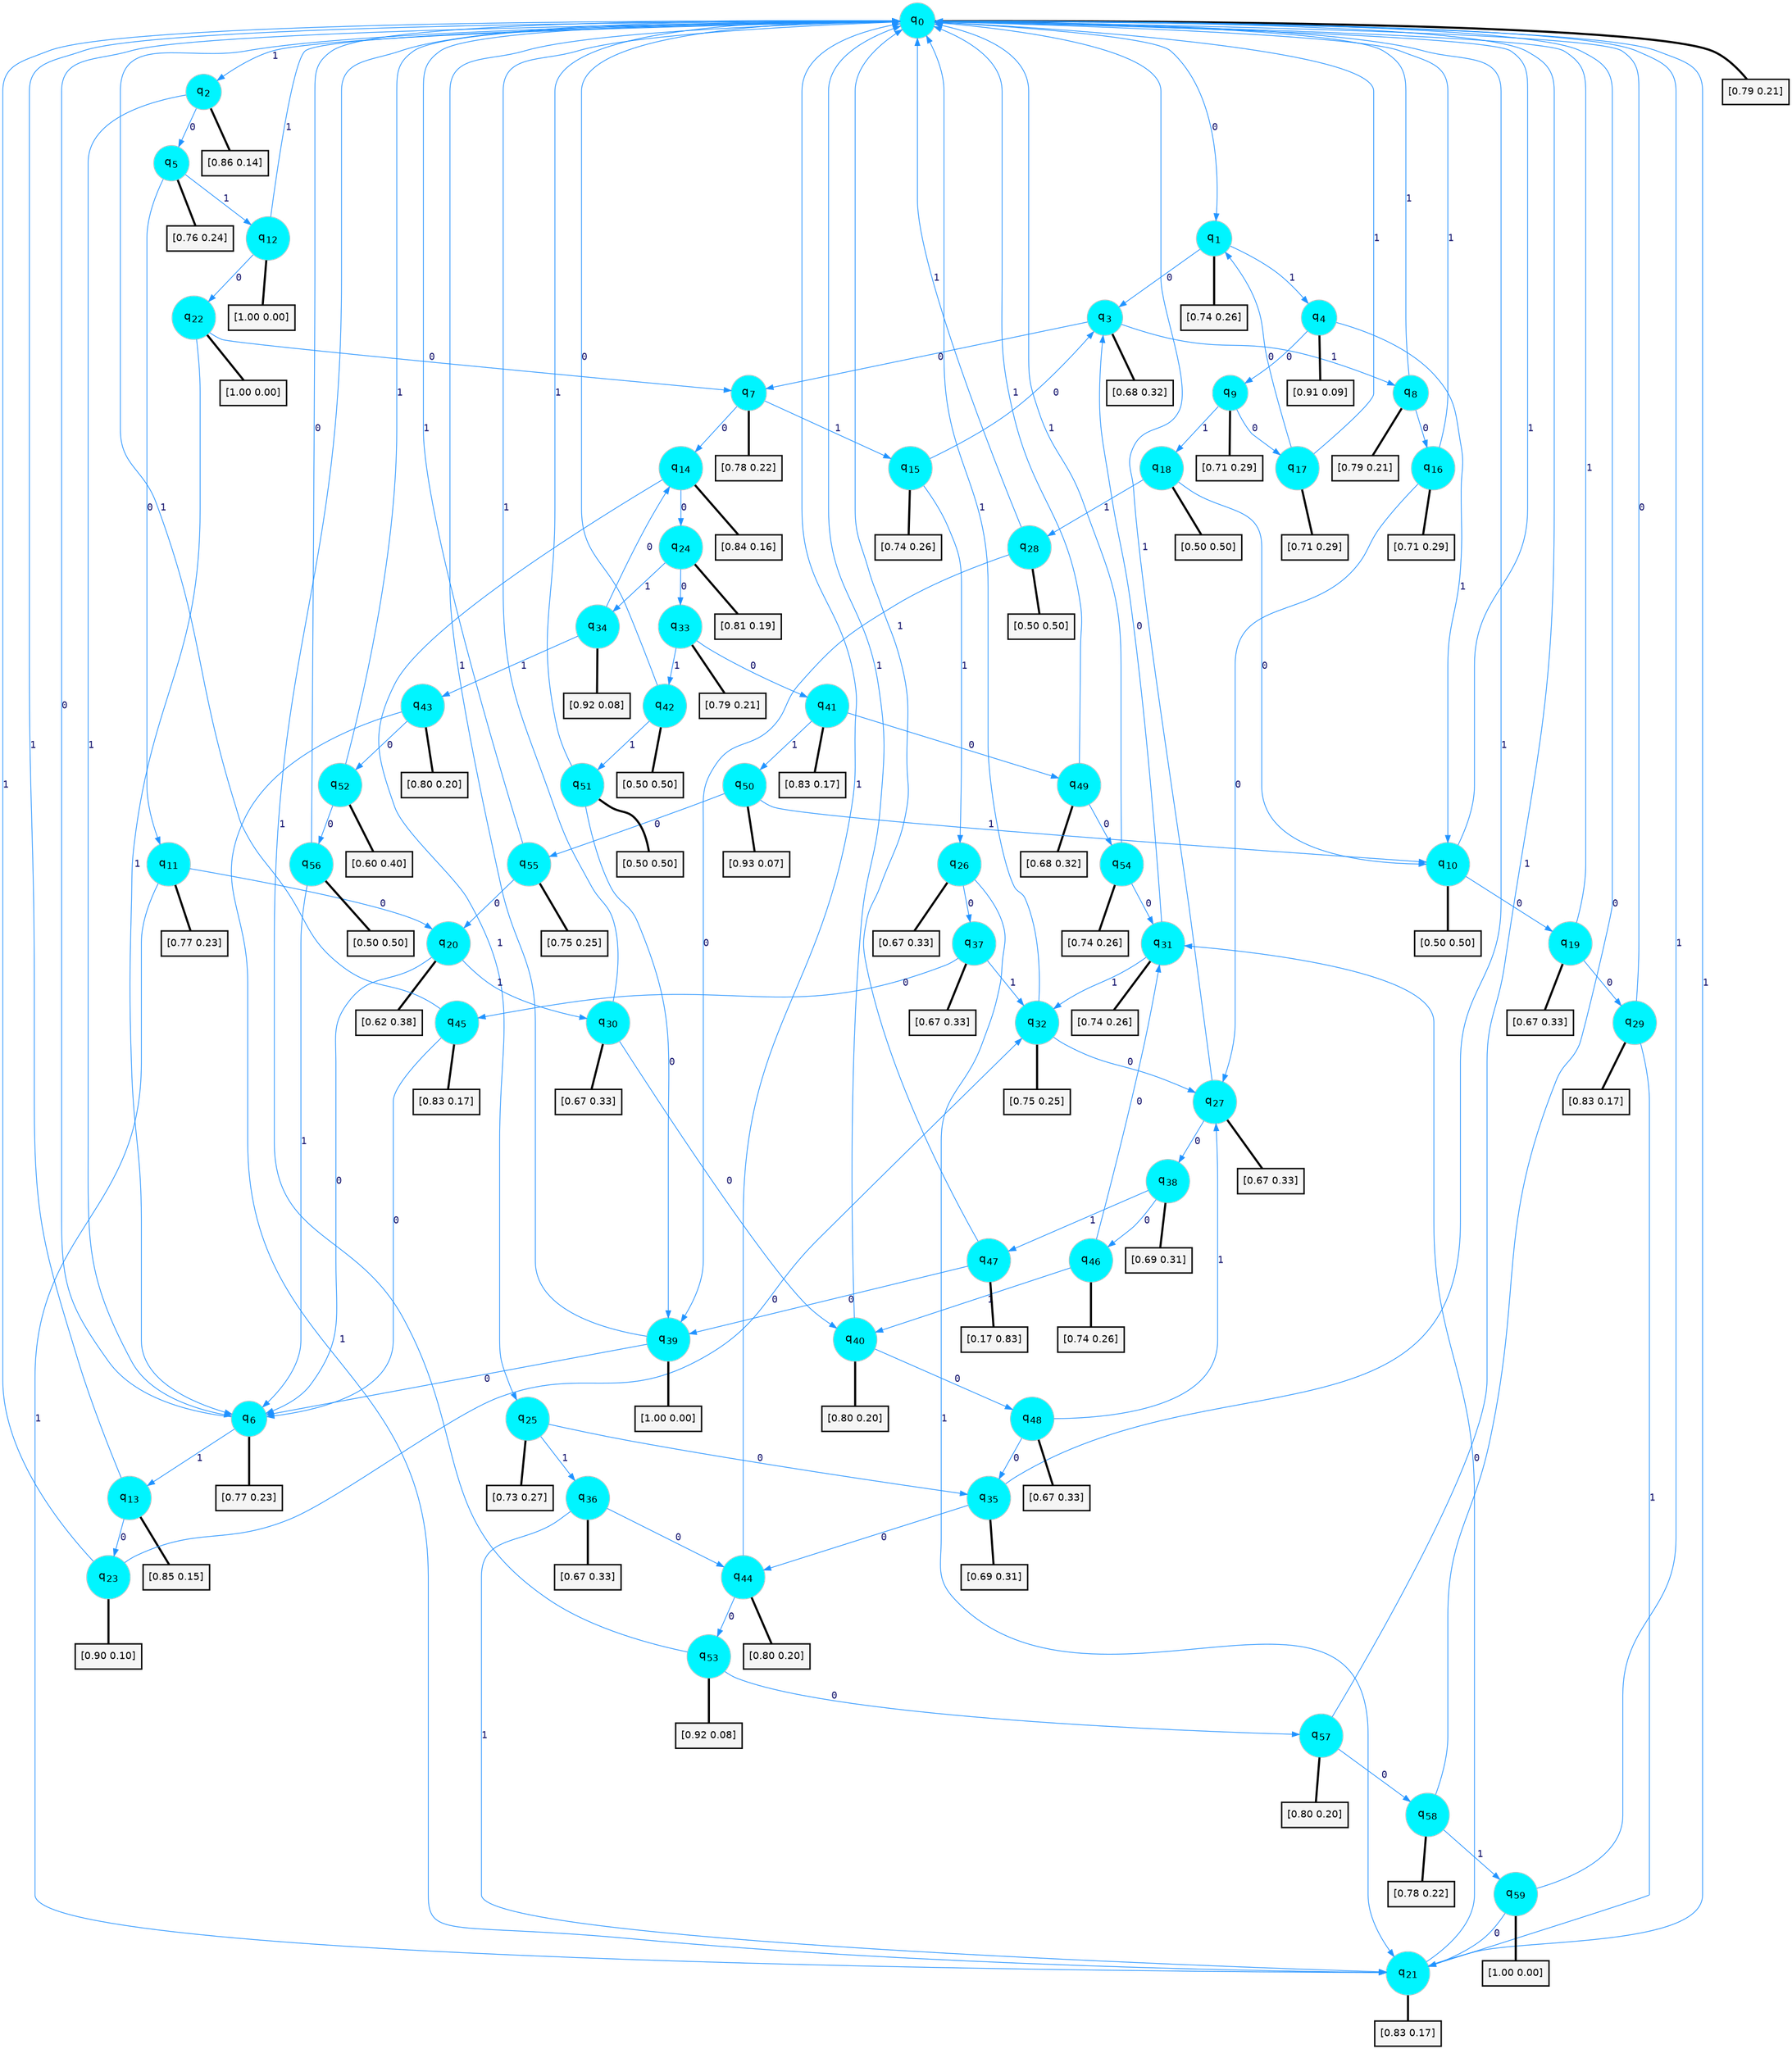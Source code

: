 digraph G {
graph [
bgcolor=transparent, dpi=300, rankdir=TD, size="40,25"];
node [
color=gray, fillcolor=turquoise1, fontcolor=black, fontname=Helvetica, fontsize=16, fontweight=bold, shape=circle, style=filled];
edge [
arrowsize=1, color=dodgerblue1, fontcolor=midnightblue, fontname=courier, fontweight=bold, penwidth=1, style=solid, weight=20];
0[label=<q<SUB>0</SUB>>];
1[label=<q<SUB>1</SUB>>];
2[label=<q<SUB>2</SUB>>];
3[label=<q<SUB>3</SUB>>];
4[label=<q<SUB>4</SUB>>];
5[label=<q<SUB>5</SUB>>];
6[label=<q<SUB>6</SUB>>];
7[label=<q<SUB>7</SUB>>];
8[label=<q<SUB>8</SUB>>];
9[label=<q<SUB>9</SUB>>];
10[label=<q<SUB>10</SUB>>];
11[label=<q<SUB>11</SUB>>];
12[label=<q<SUB>12</SUB>>];
13[label=<q<SUB>13</SUB>>];
14[label=<q<SUB>14</SUB>>];
15[label=<q<SUB>15</SUB>>];
16[label=<q<SUB>16</SUB>>];
17[label=<q<SUB>17</SUB>>];
18[label=<q<SUB>18</SUB>>];
19[label=<q<SUB>19</SUB>>];
20[label=<q<SUB>20</SUB>>];
21[label=<q<SUB>21</SUB>>];
22[label=<q<SUB>22</SUB>>];
23[label=<q<SUB>23</SUB>>];
24[label=<q<SUB>24</SUB>>];
25[label=<q<SUB>25</SUB>>];
26[label=<q<SUB>26</SUB>>];
27[label=<q<SUB>27</SUB>>];
28[label=<q<SUB>28</SUB>>];
29[label=<q<SUB>29</SUB>>];
30[label=<q<SUB>30</SUB>>];
31[label=<q<SUB>31</SUB>>];
32[label=<q<SUB>32</SUB>>];
33[label=<q<SUB>33</SUB>>];
34[label=<q<SUB>34</SUB>>];
35[label=<q<SUB>35</SUB>>];
36[label=<q<SUB>36</SUB>>];
37[label=<q<SUB>37</SUB>>];
38[label=<q<SUB>38</SUB>>];
39[label=<q<SUB>39</SUB>>];
40[label=<q<SUB>40</SUB>>];
41[label=<q<SUB>41</SUB>>];
42[label=<q<SUB>42</SUB>>];
43[label=<q<SUB>43</SUB>>];
44[label=<q<SUB>44</SUB>>];
45[label=<q<SUB>45</SUB>>];
46[label=<q<SUB>46</SUB>>];
47[label=<q<SUB>47</SUB>>];
48[label=<q<SUB>48</SUB>>];
49[label=<q<SUB>49</SUB>>];
50[label=<q<SUB>50</SUB>>];
51[label=<q<SUB>51</SUB>>];
52[label=<q<SUB>52</SUB>>];
53[label=<q<SUB>53</SUB>>];
54[label=<q<SUB>54</SUB>>];
55[label=<q<SUB>55</SUB>>];
56[label=<q<SUB>56</SUB>>];
57[label=<q<SUB>57</SUB>>];
58[label=<q<SUB>58</SUB>>];
59[label=<q<SUB>59</SUB>>];
60[label="[0.79 0.21]", shape=box,fontcolor=black, fontname=Helvetica, fontsize=14, penwidth=2, fillcolor=whitesmoke,color=black];
61[label="[0.74 0.26]", shape=box,fontcolor=black, fontname=Helvetica, fontsize=14, penwidth=2, fillcolor=whitesmoke,color=black];
62[label="[0.86 0.14]", shape=box,fontcolor=black, fontname=Helvetica, fontsize=14, penwidth=2, fillcolor=whitesmoke,color=black];
63[label="[0.68 0.32]", shape=box,fontcolor=black, fontname=Helvetica, fontsize=14, penwidth=2, fillcolor=whitesmoke,color=black];
64[label="[0.91 0.09]", shape=box,fontcolor=black, fontname=Helvetica, fontsize=14, penwidth=2, fillcolor=whitesmoke,color=black];
65[label="[0.76 0.24]", shape=box,fontcolor=black, fontname=Helvetica, fontsize=14, penwidth=2, fillcolor=whitesmoke,color=black];
66[label="[0.77 0.23]", shape=box,fontcolor=black, fontname=Helvetica, fontsize=14, penwidth=2, fillcolor=whitesmoke,color=black];
67[label="[0.78 0.22]", shape=box,fontcolor=black, fontname=Helvetica, fontsize=14, penwidth=2, fillcolor=whitesmoke,color=black];
68[label="[0.79 0.21]", shape=box,fontcolor=black, fontname=Helvetica, fontsize=14, penwidth=2, fillcolor=whitesmoke,color=black];
69[label="[0.71 0.29]", shape=box,fontcolor=black, fontname=Helvetica, fontsize=14, penwidth=2, fillcolor=whitesmoke,color=black];
70[label="[0.50 0.50]", shape=box,fontcolor=black, fontname=Helvetica, fontsize=14, penwidth=2, fillcolor=whitesmoke,color=black];
71[label="[0.77 0.23]", shape=box,fontcolor=black, fontname=Helvetica, fontsize=14, penwidth=2, fillcolor=whitesmoke,color=black];
72[label="[1.00 0.00]", shape=box,fontcolor=black, fontname=Helvetica, fontsize=14, penwidth=2, fillcolor=whitesmoke,color=black];
73[label="[0.85 0.15]", shape=box,fontcolor=black, fontname=Helvetica, fontsize=14, penwidth=2, fillcolor=whitesmoke,color=black];
74[label="[0.84 0.16]", shape=box,fontcolor=black, fontname=Helvetica, fontsize=14, penwidth=2, fillcolor=whitesmoke,color=black];
75[label="[0.74 0.26]", shape=box,fontcolor=black, fontname=Helvetica, fontsize=14, penwidth=2, fillcolor=whitesmoke,color=black];
76[label="[0.71 0.29]", shape=box,fontcolor=black, fontname=Helvetica, fontsize=14, penwidth=2, fillcolor=whitesmoke,color=black];
77[label="[0.71 0.29]", shape=box,fontcolor=black, fontname=Helvetica, fontsize=14, penwidth=2, fillcolor=whitesmoke,color=black];
78[label="[0.50 0.50]", shape=box,fontcolor=black, fontname=Helvetica, fontsize=14, penwidth=2, fillcolor=whitesmoke,color=black];
79[label="[0.67 0.33]", shape=box,fontcolor=black, fontname=Helvetica, fontsize=14, penwidth=2, fillcolor=whitesmoke,color=black];
80[label="[0.62 0.38]", shape=box,fontcolor=black, fontname=Helvetica, fontsize=14, penwidth=2, fillcolor=whitesmoke,color=black];
81[label="[0.83 0.17]", shape=box,fontcolor=black, fontname=Helvetica, fontsize=14, penwidth=2, fillcolor=whitesmoke,color=black];
82[label="[1.00 0.00]", shape=box,fontcolor=black, fontname=Helvetica, fontsize=14, penwidth=2, fillcolor=whitesmoke,color=black];
83[label="[0.90 0.10]", shape=box,fontcolor=black, fontname=Helvetica, fontsize=14, penwidth=2, fillcolor=whitesmoke,color=black];
84[label="[0.81 0.19]", shape=box,fontcolor=black, fontname=Helvetica, fontsize=14, penwidth=2, fillcolor=whitesmoke,color=black];
85[label="[0.73 0.27]", shape=box,fontcolor=black, fontname=Helvetica, fontsize=14, penwidth=2, fillcolor=whitesmoke,color=black];
86[label="[0.67 0.33]", shape=box,fontcolor=black, fontname=Helvetica, fontsize=14, penwidth=2, fillcolor=whitesmoke,color=black];
87[label="[0.67 0.33]", shape=box,fontcolor=black, fontname=Helvetica, fontsize=14, penwidth=2, fillcolor=whitesmoke,color=black];
88[label="[0.50 0.50]", shape=box,fontcolor=black, fontname=Helvetica, fontsize=14, penwidth=2, fillcolor=whitesmoke,color=black];
89[label="[0.83 0.17]", shape=box,fontcolor=black, fontname=Helvetica, fontsize=14, penwidth=2, fillcolor=whitesmoke,color=black];
90[label="[0.67 0.33]", shape=box,fontcolor=black, fontname=Helvetica, fontsize=14, penwidth=2, fillcolor=whitesmoke,color=black];
91[label="[0.74 0.26]", shape=box,fontcolor=black, fontname=Helvetica, fontsize=14, penwidth=2, fillcolor=whitesmoke,color=black];
92[label="[0.75 0.25]", shape=box,fontcolor=black, fontname=Helvetica, fontsize=14, penwidth=2, fillcolor=whitesmoke,color=black];
93[label="[0.79 0.21]", shape=box,fontcolor=black, fontname=Helvetica, fontsize=14, penwidth=2, fillcolor=whitesmoke,color=black];
94[label="[0.92 0.08]", shape=box,fontcolor=black, fontname=Helvetica, fontsize=14, penwidth=2, fillcolor=whitesmoke,color=black];
95[label="[0.69 0.31]", shape=box,fontcolor=black, fontname=Helvetica, fontsize=14, penwidth=2, fillcolor=whitesmoke,color=black];
96[label="[0.67 0.33]", shape=box,fontcolor=black, fontname=Helvetica, fontsize=14, penwidth=2, fillcolor=whitesmoke,color=black];
97[label="[0.67 0.33]", shape=box,fontcolor=black, fontname=Helvetica, fontsize=14, penwidth=2, fillcolor=whitesmoke,color=black];
98[label="[0.69 0.31]", shape=box,fontcolor=black, fontname=Helvetica, fontsize=14, penwidth=2, fillcolor=whitesmoke,color=black];
99[label="[1.00 0.00]", shape=box,fontcolor=black, fontname=Helvetica, fontsize=14, penwidth=2, fillcolor=whitesmoke,color=black];
100[label="[0.80 0.20]", shape=box,fontcolor=black, fontname=Helvetica, fontsize=14, penwidth=2, fillcolor=whitesmoke,color=black];
101[label="[0.83 0.17]", shape=box,fontcolor=black, fontname=Helvetica, fontsize=14, penwidth=2, fillcolor=whitesmoke,color=black];
102[label="[0.50 0.50]", shape=box,fontcolor=black, fontname=Helvetica, fontsize=14, penwidth=2, fillcolor=whitesmoke,color=black];
103[label="[0.80 0.20]", shape=box,fontcolor=black, fontname=Helvetica, fontsize=14, penwidth=2, fillcolor=whitesmoke,color=black];
104[label="[0.80 0.20]", shape=box,fontcolor=black, fontname=Helvetica, fontsize=14, penwidth=2, fillcolor=whitesmoke,color=black];
105[label="[0.83 0.17]", shape=box,fontcolor=black, fontname=Helvetica, fontsize=14, penwidth=2, fillcolor=whitesmoke,color=black];
106[label="[0.74 0.26]", shape=box,fontcolor=black, fontname=Helvetica, fontsize=14, penwidth=2, fillcolor=whitesmoke,color=black];
107[label="[0.17 0.83]", shape=box,fontcolor=black, fontname=Helvetica, fontsize=14, penwidth=2, fillcolor=whitesmoke,color=black];
108[label="[0.67 0.33]", shape=box,fontcolor=black, fontname=Helvetica, fontsize=14, penwidth=2, fillcolor=whitesmoke,color=black];
109[label="[0.68 0.32]", shape=box,fontcolor=black, fontname=Helvetica, fontsize=14, penwidth=2, fillcolor=whitesmoke,color=black];
110[label="[0.93 0.07]", shape=box,fontcolor=black, fontname=Helvetica, fontsize=14, penwidth=2, fillcolor=whitesmoke,color=black];
111[label="[0.50 0.50]", shape=box,fontcolor=black, fontname=Helvetica, fontsize=14, penwidth=2, fillcolor=whitesmoke,color=black];
112[label="[0.60 0.40]", shape=box,fontcolor=black, fontname=Helvetica, fontsize=14, penwidth=2, fillcolor=whitesmoke,color=black];
113[label="[0.92 0.08]", shape=box,fontcolor=black, fontname=Helvetica, fontsize=14, penwidth=2, fillcolor=whitesmoke,color=black];
114[label="[0.74 0.26]", shape=box,fontcolor=black, fontname=Helvetica, fontsize=14, penwidth=2, fillcolor=whitesmoke,color=black];
115[label="[0.75 0.25]", shape=box,fontcolor=black, fontname=Helvetica, fontsize=14, penwidth=2, fillcolor=whitesmoke,color=black];
116[label="[0.50 0.50]", shape=box,fontcolor=black, fontname=Helvetica, fontsize=14, penwidth=2, fillcolor=whitesmoke,color=black];
117[label="[0.80 0.20]", shape=box,fontcolor=black, fontname=Helvetica, fontsize=14, penwidth=2, fillcolor=whitesmoke,color=black];
118[label="[0.78 0.22]", shape=box,fontcolor=black, fontname=Helvetica, fontsize=14, penwidth=2, fillcolor=whitesmoke,color=black];
119[label="[1.00 0.00]", shape=box,fontcolor=black, fontname=Helvetica, fontsize=14, penwidth=2, fillcolor=whitesmoke,color=black];
0->1 [label=0];
0->2 [label=1];
0->60 [arrowhead=none, penwidth=3,color=black];
1->3 [label=0];
1->4 [label=1];
1->61 [arrowhead=none, penwidth=3,color=black];
2->5 [label=0];
2->6 [label=1];
2->62 [arrowhead=none, penwidth=3,color=black];
3->7 [label=0];
3->8 [label=1];
3->63 [arrowhead=none, penwidth=3,color=black];
4->9 [label=0];
4->10 [label=1];
4->64 [arrowhead=none, penwidth=3,color=black];
5->11 [label=0];
5->12 [label=1];
5->65 [arrowhead=none, penwidth=3,color=black];
6->0 [label=0];
6->13 [label=1];
6->66 [arrowhead=none, penwidth=3,color=black];
7->14 [label=0];
7->15 [label=1];
7->67 [arrowhead=none, penwidth=3,color=black];
8->16 [label=0];
8->0 [label=1];
8->68 [arrowhead=none, penwidth=3,color=black];
9->17 [label=0];
9->18 [label=1];
9->69 [arrowhead=none, penwidth=3,color=black];
10->19 [label=0];
10->0 [label=1];
10->70 [arrowhead=none, penwidth=3,color=black];
11->20 [label=0];
11->21 [label=1];
11->71 [arrowhead=none, penwidth=3,color=black];
12->22 [label=0];
12->0 [label=1];
12->72 [arrowhead=none, penwidth=3,color=black];
13->23 [label=0];
13->0 [label=1];
13->73 [arrowhead=none, penwidth=3,color=black];
14->24 [label=0];
14->25 [label=1];
14->74 [arrowhead=none, penwidth=3,color=black];
15->3 [label=0];
15->26 [label=1];
15->75 [arrowhead=none, penwidth=3,color=black];
16->27 [label=0];
16->0 [label=1];
16->76 [arrowhead=none, penwidth=3,color=black];
17->1 [label=0];
17->0 [label=1];
17->77 [arrowhead=none, penwidth=3,color=black];
18->10 [label=0];
18->28 [label=1];
18->78 [arrowhead=none, penwidth=3,color=black];
19->29 [label=0];
19->0 [label=1];
19->79 [arrowhead=none, penwidth=3,color=black];
20->6 [label=0];
20->30 [label=1];
20->80 [arrowhead=none, penwidth=3,color=black];
21->31 [label=0];
21->0 [label=1];
21->81 [arrowhead=none, penwidth=3,color=black];
22->7 [label=0];
22->6 [label=1];
22->82 [arrowhead=none, penwidth=3,color=black];
23->32 [label=0];
23->0 [label=1];
23->83 [arrowhead=none, penwidth=3,color=black];
24->33 [label=0];
24->34 [label=1];
24->84 [arrowhead=none, penwidth=3,color=black];
25->35 [label=0];
25->36 [label=1];
25->85 [arrowhead=none, penwidth=3,color=black];
26->37 [label=0];
26->21 [label=1];
26->86 [arrowhead=none, penwidth=3,color=black];
27->38 [label=0];
27->0 [label=1];
27->87 [arrowhead=none, penwidth=3,color=black];
28->39 [label=0];
28->0 [label=1];
28->88 [arrowhead=none, penwidth=3,color=black];
29->0 [label=0];
29->21 [label=1];
29->89 [arrowhead=none, penwidth=3,color=black];
30->40 [label=0];
30->0 [label=1];
30->90 [arrowhead=none, penwidth=3,color=black];
31->3 [label=0];
31->32 [label=1];
31->91 [arrowhead=none, penwidth=3,color=black];
32->27 [label=0];
32->0 [label=1];
32->92 [arrowhead=none, penwidth=3,color=black];
33->41 [label=0];
33->42 [label=1];
33->93 [arrowhead=none, penwidth=3,color=black];
34->14 [label=0];
34->43 [label=1];
34->94 [arrowhead=none, penwidth=3,color=black];
35->44 [label=0];
35->0 [label=1];
35->95 [arrowhead=none, penwidth=3,color=black];
36->44 [label=0];
36->21 [label=1];
36->96 [arrowhead=none, penwidth=3,color=black];
37->45 [label=0];
37->32 [label=1];
37->97 [arrowhead=none, penwidth=3,color=black];
38->46 [label=0];
38->47 [label=1];
38->98 [arrowhead=none, penwidth=3,color=black];
39->6 [label=0];
39->0 [label=1];
39->99 [arrowhead=none, penwidth=3,color=black];
40->48 [label=0];
40->0 [label=1];
40->100 [arrowhead=none, penwidth=3,color=black];
41->49 [label=0];
41->50 [label=1];
41->101 [arrowhead=none, penwidth=3,color=black];
42->0 [label=0];
42->51 [label=1];
42->102 [arrowhead=none, penwidth=3,color=black];
43->52 [label=0];
43->21 [label=1];
43->103 [arrowhead=none, penwidth=3,color=black];
44->53 [label=0];
44->0 [label=1];
44->104 [arrowhead=none, penwidth=3,color=black];
45->6 [label=0];
45->0 [label=1];
45->105 [arrowhead=none, penwidth=3,color=black];
46->31 [label=0];
46->40 [label=1];
46->106 [arrowhead=none, penwidth=3,color=black];
47->39 [label=0];
47->0 [label=1];
47->107 [arrowhead=none, penwidth=3,color=black];
48->35 [label=0];
48->27 [label=1];
48->108 [arrowhead=none, penwidth=3,color=black];
49->54 [label=0];
49->0 [label=1];
49->109 [arrowhead=none, penwidth=3,color=black];
50->55 [label=0];
50->10 [label=1];
50->110 [arrowhead=none, penwidth=3,color=black];
51->39 [label=0];
51->0 [label=1];
51->111 [arrowhead=none, penwidth=3,color=black];
52->56 [label=0];
52->0 [label=1];
52->112 [arrowhead=none, penwidth=3,color=black];
53->57 [label=0];
53->0 [label=1];
53->113 [arrowhead=none, penwidth=3,color=black];
54->31 [label=0];
54->0 [label=1];
54->114 [arrowhead=none, penwidth=3,color=black];
55->20 [label=0];
55->0 [label=1];
55->115 [arrowhead=none, penwidth=3,color=black];
56->0 [label=0];
56->6 [label=1];
56->116 [arrowhead=none, penwidth=3,color=black];
57->58 [label=0];
57->0 [label=1];
57->117 [arrowhead=none, penwidth=3,color=black];
58->0 [label=0];
58->59 [label=1];
58->118 [arrowhead=none, penwidth=3,color=black];
59->21 [label=0];
59->0 [label=1];
59->119 [arrowhead=none, penwidth=3,color=black];
}
